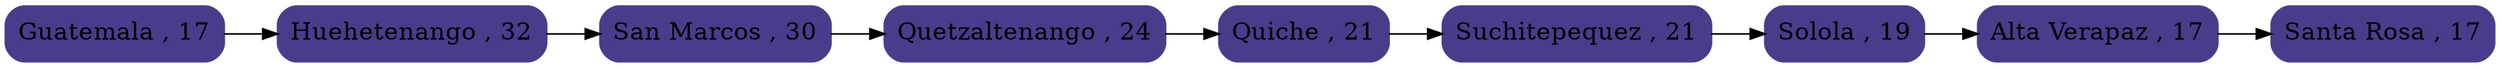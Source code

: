 digraph g {  
 graph [
rankdir= "LR"
];
node [
fontsize = "16"
shape = "Mrecord"
color="darkslateblue"
style ="filled, bold"
];
"node0"
[ label=" Guatemala , 17"];
"node1"
[ label=" Huehetenango , 32"];
"node2"
[ label=" San Marcos , 30"];
"node3"
[ label=" Quetzaltenango , 24"];
"node4"
[ label=" Quiche , 21"];
"node5"
[ label=" Suchitepequez , 21"];
"node6"
[ label=" Solola , 19"];
"node7"
[ label=" Alta Verapaz , 17"];
"node8"
[ label=" Santa Rosa , 17"];
"node0"-> "node1";
"node1"-> "node2";
"node2"-> "node3";
"node3"-> "node4";
"node4"-> "node5";
"node5"-> "node6";
"node6"-> "node7";
"node7"-> "node8";
}